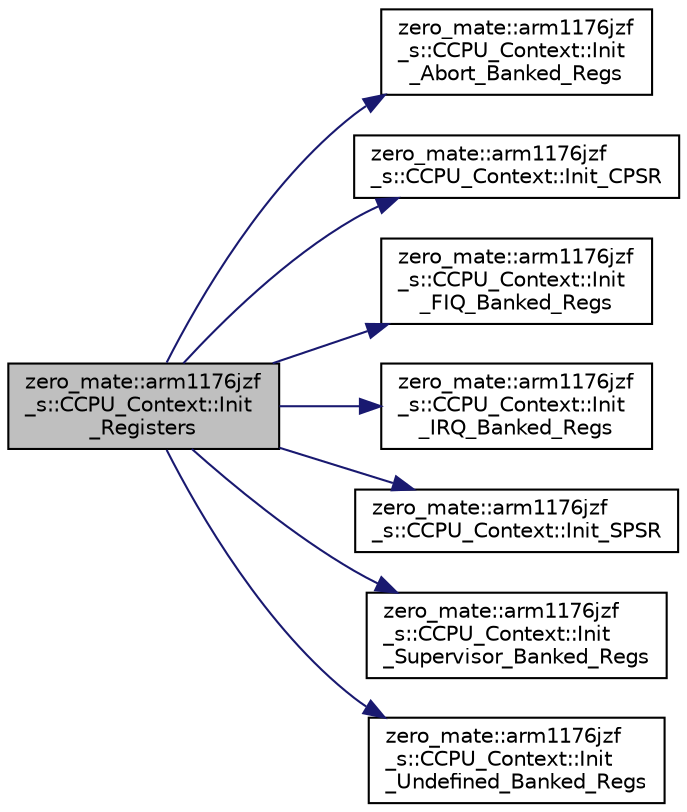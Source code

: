 digraph "zero_mate::arm1176jzf_s::CCPU_Context::Init_Registers"
{
 // LATEX_PDF_SIZE
  bgcolor="transparent";
  edge [fontname="Helvetica",fontsize="10",labelfontname="Helvetica",labelfontsize="10"];
  node [fontname="Helvetica",fontsize="10",shape=record];
  rankdir="LR";
  Node1 [label="zero_mate::arm1176jzf\l_s::CCPU_Context::Init\l_Registers",height=0.2,width=0.4,color="black", fillcolor="grey75", style="filled", fontcolor="black",tooltip=" "];
  Node1 -> Node2 [color="midnightblue",fontsize="10",style="solid",fontname="Helvetica"];
  Node2 [label="zero_mate::arm1176jzf\l_s::CCPU_Context::Init\l_Abort_Banked_Regs",height=0.2,width=0.4,color="black",URL="$classzero__mate_1_1arm1176jzf__s_1_1CCPU__Context.html#aacfb4cc6e44ca967a9e258ba583f588b",tooltip=" "];
  Node1 -> Node3 [color="midnightblue",fontsize="10",style="solid",fontname="Helvetica"];
  Node3 [label="zero_mate::arm1176jzf\l_s::CCPU_Context::Init_CPSR",height=0.2,width=0.4,color="black",URL="$classzero__mate_1_1arm1176jzf__s_1_1CCPU__Context.html#a68f089f1b45e6f22295a7339eeeade33",tooltip=" "];
  Node1 -> Node4 [color="midnightblue",fontsize="10",style="solid",fontname="Helvetica"];
  Node4 [label="zero_mate::arm1176jzf\l_s::CCPU_Context::Init\l_FIQ_Banked_Regs",height=0.2,width=0.4,color="black",URL="$classzero__mate_1_1arm1176jzf__s_1_1CCPU__Context.html#a651a92dac2106063a9988c63fb80fcdd",tooltip=" "];
  Node1 -> Node5 [color="midnightblue",fontsize="10",style="solid",fontname="Helvetica"];
  Node5 [label="zero_mate::arm1176jzf\l_s::CCPU_Context::Init\l_IRQ_Banked_Regs",height=0.2,width=0.4,color="black",URL="$classzero__mate_1_1arm1176jzf__s_1_1CCPU__Context.html#a38524842c1e4f158af18c1e2cafd14ed",tooltip=" "];
  Node1 -> Node6 [color="midnightblue",fontsize="10",style="solid",fontname="Helvetica"];
  Node6 [label="zero_mate::arm1176jzf\l_s::CCPU_Context::Init_SPSR",height=0.2,width=0.4,color="black",URL="$classzero__mate_1_1arm1176jzf__s_1_1CCPU__Context.html#af24fe774c931e6fe4c0abe70956463de",tooltip=" "];
  Node1 -> Node7 [color="midnightblue",fontsize="10",style="solid",fontname="Helvetica"];
  Node7 [label="zero_mate::arm1176jzf\l_s::CCPU_Context::Init\l_Supervisor_Banked_Regs",height=0.2,width=0.4,color="black",URL="$classzero__mate_1_1arm1176jzf__s_1_1CCPU__Context.html#a945204938f4a5e92be738c48711218c2",tooltip=" "];
  Node1 -> Node8 [color="midnightblue",fontsize="10",style="solid",fontname="Helvetica"];
  Node8 [label="zero_mate::arm1176jzf\l_s::CCPU_Context::Init\l_Undefined_Banked_Regs",height=0.2,width=0.4,color="black",URL="$classzero__mate_1_1arm1176jzf__s_1_1CCPU__Context.html#a6eb0ee94a81e166d7b02a78f45b4d028",tooltip=" "];
}
